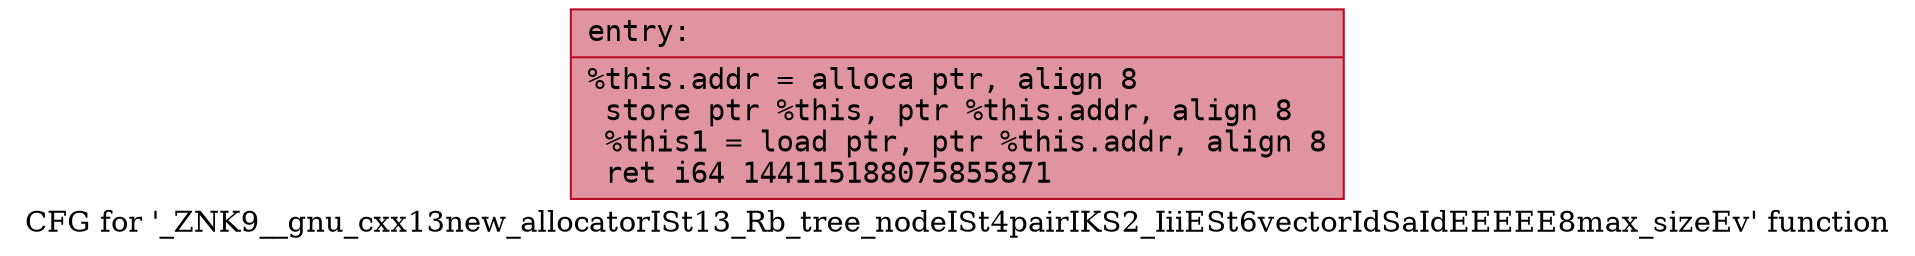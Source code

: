 digraph "CFG for '_ZNK9__gnu_cxx13new_allocatorISt13_Rb_tree_nodeISt4pairIKS2_IiiESt6vectorIdSaIdEEEEE8max_sizeEv' function" {
	label="CFG for '_ZNK9__gnu_cxx13new_allocatorISt13_Rb_tree_nodeISt4pairIKS2_IiiESt6vectorIdSaIdEEEEE8max_sizeEv' function";

	Node0x55e722db2c30 [shape=record,color="#b70d28ff", style=filled, fillcolor="#b70d2870" fontname="Courier",label="{entry:\l|  %this.addr = alloca ptr, align 8\l  store ptr %this, ptr %this.addr, align 8\l  %this1 = load ptr, ptr %this.addr, align 8\l  ret i64 144115188075855871\l}"];
}
